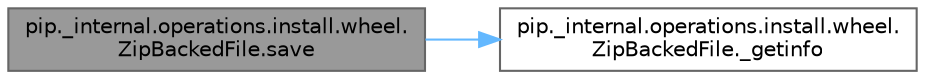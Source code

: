 digraph "pip._internal.operations.install.wheel.ZipBackedFile.save"
{
 // LATEX_PDF_SIZE
  bgcolor="transparent";
  edge [fontname=Helvetica,fontsize=10,labelfontname=Helvetica,labelfontsize=10];
  node [fontname=Helvetica,fontsize=10,shape=box,height=0.2,width=0.4];
  rankdir="LR";
  Node1 [id="Node000001",label="pip._internal.operations.install.wheel.\lZipBackedFile.save",height=0.2,width=0.4,color="gray40", fillcolor="grey60", style="filled", fontcolor="black",tooltip=" "];
  Node1 -> Node2 [id="edge1_Node000001_Node000002",color="steelblue1",style="solid",tooltip=" "];
  Node2 [id="Node000002",label="pip._internal.operations.install.wheel.\lZipBackedFile._getinfo",height=0.2,width=0.4,color="grey40", fillcolor="white", style="filled",URL="$classpip_1_1__internal_1_1operations_1_1install_1_1wheel_1_1_zip_backed_file.html#afd8d31823656831c6026847fdbdf0d1e",tooltip=" "];
}
